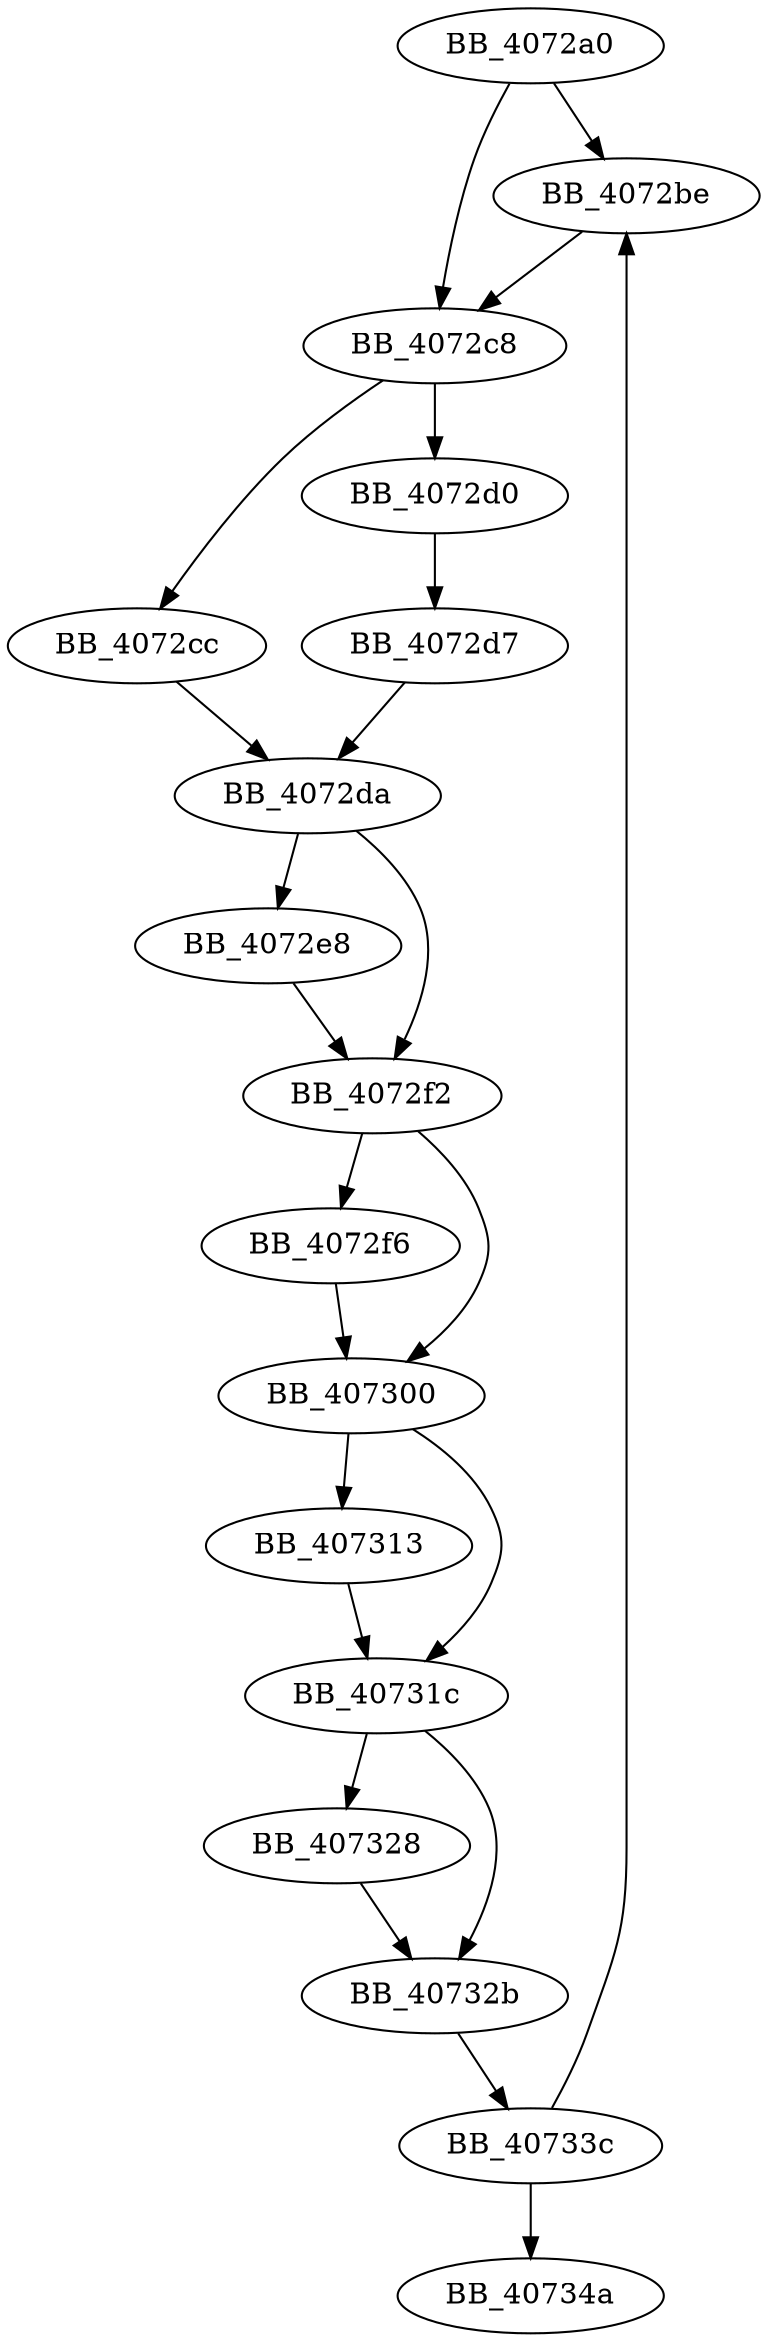 DiGraph sub_4072A0{
BB_4072a0->BB_4072be
BB_4072a0->BB_4072c8
BB_4072be->BB_4072c8
BB_4072c8->BB_4072cc
BB_4072c8->BB_4072d0
BB_4072cc->BB_4072da
BB_4072d0->BB_4072d7
BB_4072d7->BB_4072da
BB_4072da->BB_4072e8
BB_4072da->BB_4072f2
BB_4072e8->BB_4072f2
BB_4072f2->BB_4072f6
BB_4072f2->BB_407300
BB_4072f6->BB_407300
BB_407300->BB_407313
BB_407300->BB_40731c
BB_407313->BB_40731c
BB_40731c->BB_407328
BB_40731c->BB_40732b
BB_407328->BB_40732b
BB_40732b->BB_40733c
BB_40733c->BB_4072be
BB_40733c->BB_40734a
}
